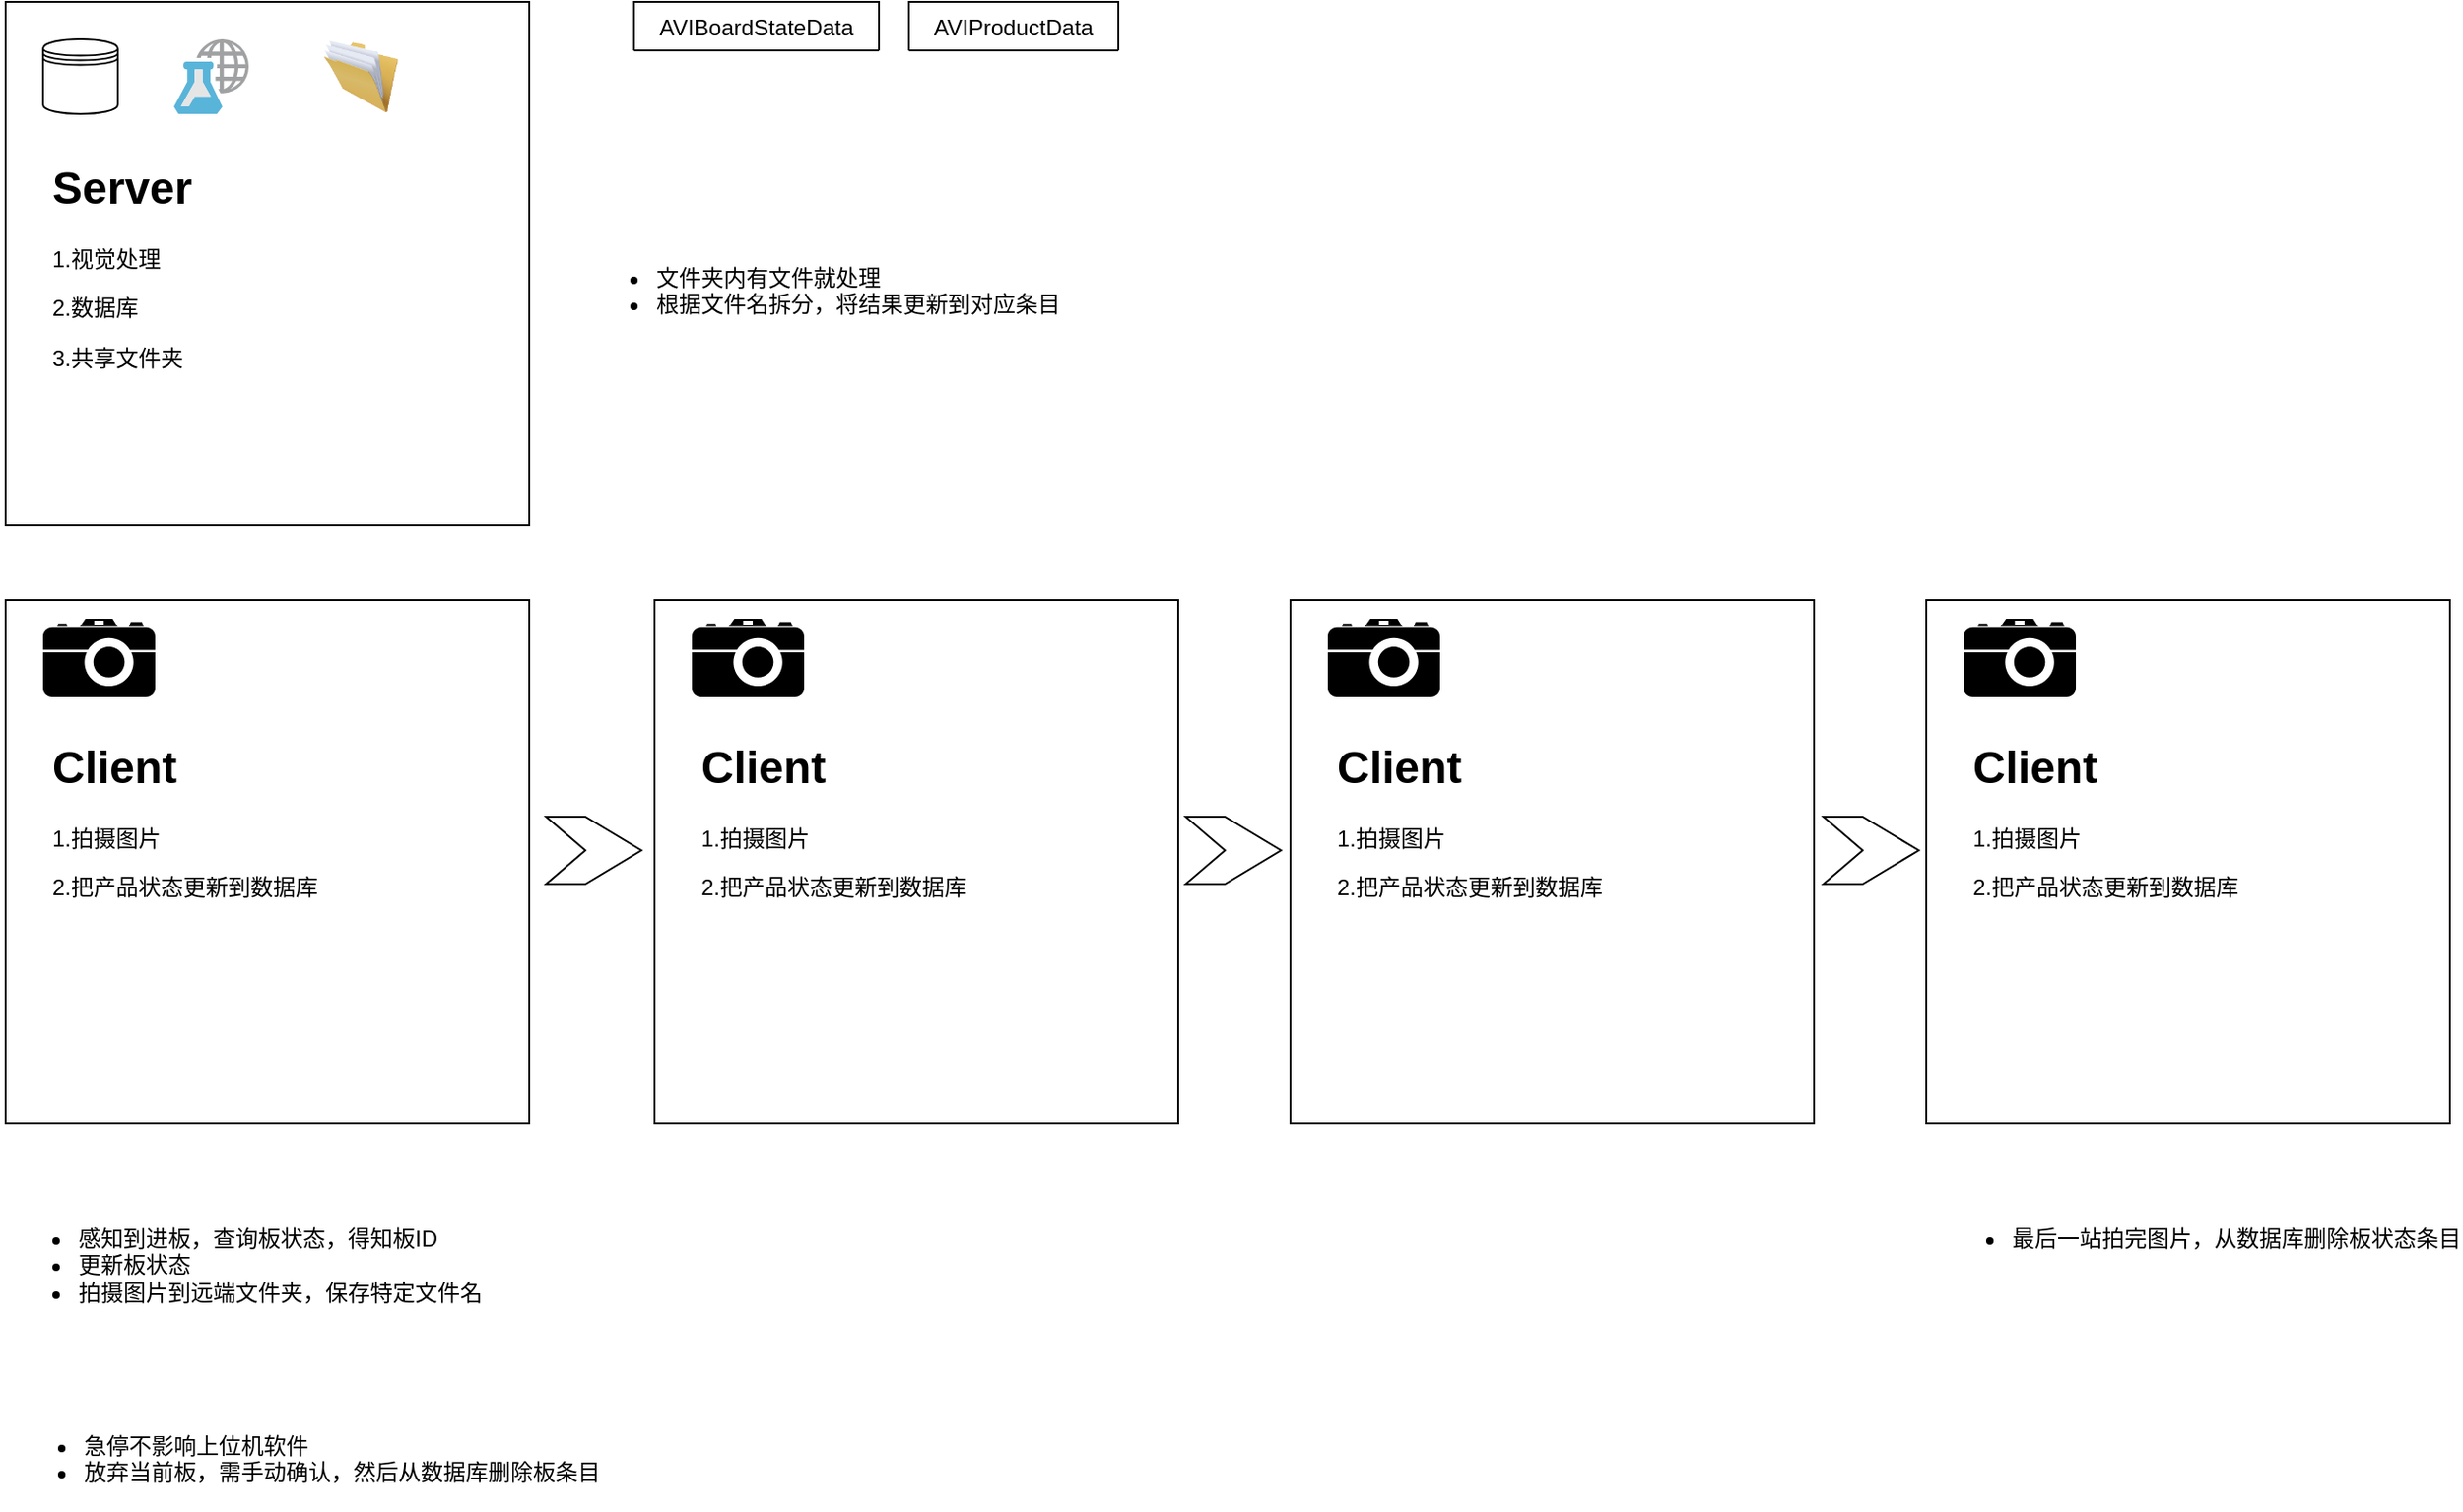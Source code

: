 <mxfile version="13.7.3" type="github">
  <diagram id="neM6gDobTcvTbkAM0NMb" name="Page-1">
    <mxGraphModel dx="1240" dy="1812" grid="0" gridSize="10" guides="1" tooltips="1" connect="1" arrows="1" fold="1" page="1" pageScale="1" pageWidth="827" pageHeight="1169" math="0" shadow="0">
      <root>
        <mxCell id="0" />
        <mxCell id="1" parent="0" />
        <mxCell id="E7cAo8KY-5Jf7l7Yv-IA-1" value="" style="whiteSpace=wrap;html=1;aspect=fixed;" parent="1" vertex="1">
          <mxGeometry x="120" y="40" width="280" height="280" as="geometry" />
        </mxCell>
        <mxCell id="E7cAo8KY-5Jf7l7Yv-IA-24" value="" style="whiteSpace=wrap;html=1;aspect=fixed;" parent="1" vertex="1">
          <mxGeometry x="120" y="-280" width="280" height="280" as="geometry" />
        </mxCell>
        <mxCell id="E7cAo8KY-5Jf7l7Yv-IA-26" value="" style="shape=datastore;whiteSpace=wrap;html=1;" parent="1" vertex="1">
          <mxGeometry x="140" y="-260" width="40" height="40" as="geometry" />
        </mxCell>
        <mxCell id="E7cAo8KY-5Jf7l7Yv-IA-27" value="" style="shape=mxgraph.signs.tech.camera_2;html=1;pointerEvents=1;fillColor=#000000;strokeColor=none;verticalLabelPosition=bottom;verticalAlign=top;align=center;" parent="1" vertex="1">
          <mxGeometry x="140" y="50" width="60" height="42" as="geometry" />
        </mxCell>
        <mxCell id="E7cAo8KY-5Jf7l7Yv-IA-32" value="" style="aspect=fixed;html=1;points=[];align=center;image;fontSize=12;image=img/lib/mscae/Machine_Learning_Studio_Web_Services.svg;" parent="1" vertex="1">
          <mxGeometry x="210" y="-260" width="40" height="40" as="geometry" />
        </mxCell>
        <mxCell id="Ogw6a6FwidyZY-46VILW-1" value="&lt;h1&gt;Server&lt;/h1&gt;&lt;p&gt;1.视觉处理&lt;/p&gt;&lt;p&gt;2.数据库&lt;/p&gt;&lt;p&gt;3.共享文件夹&lt;/p&gt;" style="text;html=1;strokeColor=none;fillColor=none;spacing=5;spacingTop=-20;whiteSpace=wrap;overflow=hidden;rounded=0;" vertex="1" parent="1">
          <mxGeometry x="140" y="-200" width="190" height="120" as="geometry" />
        </mxCell>
        <mxCell id="Ogw6a6FwidyZY-46VILW-2" value="" style="image;html=1;image=img/lib/clip_art/general/Full_Folder_128x128.png" vertex="1" parent="1">
          <mxGeometry x="290" y="-260" width="40" height="40" as="geometry" />
        </mxCell>
        <mxCell id="Ogw6a6FwidyZY-46VILW-3" value="&lt;h1&gt;Client&lt;/h1&gt;&lt;p&gt;1.拍摄图片&lt;/p&gt;&lt;p&gt;2.把产品状态更新到数据库&lt;/p&gt;" style="text;html=1;strokeColor=none;fillColor=none;spacing=5;spacingTop=-20;whiteSpace=wrap;overflow=hidden;rounded=0;" vertex="1" parent="1">
          <mxGeometry x="140" y="110" width="190" height="120" as="geometry" />
        </mxCell>
        <mxCell id="Ogw6a6FwidyZY-46VILW-37" value="AVIBoardStateData" style="swimlane;fontStyle=0;childLayout=stackLayout;horizontal=1;startSize=26;fillColor=none;horizontalStack=0;resizeParent=1;resizeParentMax=0;resizeLast=0;collapsible=1;marginBottom=0;" vertex="1" collapsed="1" parent="1">
          <mxGeometry x="456" y="-280" width="131" height="26" as="geometry">
            <mxRectangle x="456" y="-280" width="140" height="78" as="alternateBounds" />
          </mxGeometry>
        </mxCell>
        <mxCell id="Ogw6a6FwidyZY-46VILW-38" value="BoardID" style="text;strokeColor=none;fillColor=none;align=left;verticalAlign=top;spacingLeft=4;spacingRight=4;overflow=hidden;rotatable=0;points=[[0,0.5],[1,0.5]];portConstraint=eastwest;" vertex="1" parent="Ogw6a6FwidyZY-46VILW-37">
          <mxGeometry y="26" width="131" height="26" as="geometry" />
        </mxCell>
        <mxCell id="Ogw6a6FwidyZY-46VILW-39" value="State" style="text;strokeColor=none;fillColor=none;align=left;verticalAlign=top;spacingLeft=4;spacingRight=4;overflow=hidden;rotatable=0;points=[[0,0.5],[1,0.5]];portConstraint=eastwest;" vertex="1" parent="Ogw6a6FwidyZY-46VILW-37">
          <mxGeometry y="52" width="131" height="26" as="geometry" />
        </mxCell>
        <mxCell id="Ogw6a6FwidyZY-46VILW-50" value="" style="whiteSpace=wrap;html=1;aspect=fixed;" vertex="1" parent="1">
          <mxGeometry x="467" y="40" width="280" height="280" as="geometry" />
        </mxCell>
        <mxCell id="Ogw6a6FwidyZY-46VILW-51" value="" style="shape=mxgraph.signs.tech.camera_2;html=1;pointerEvents=1;fillColor=#000000;strokeColor=none;verticalLabelPosition=bottom;verticalAlign=top;align=center;" vertex="1" parent="1">
          <mxGeometry x="487" y="50" width="60" height="42" as="geometry" />
        </mxCell>
        <mxCell id="Ogw6a6FwidyZY-46VILW-52" value="&lt;h1&gt;Client&lt;/h1&gt;&lt;p&gt;1.拍摄图片&lt;/p&gt;&lt;p&gt;2.把产品状态更新到数据库&lt;/p&gt;" style="text;html=1;strokeColor=none;fillColor=none;spacing=5;spacingTop=-20;whiteSpace=wrap;overflow=hidden;rounded=0;" vertex="1" parent="1">
          <mxGeometry x="487" y="110" width="190" height="120" as="geometry" />
        </mxCell>
        <mxCell id="Ogw6a6FwidyZY-46VILW-53" value="" style="whiteSpace=wrap;html=1;aspect=fixed;" vertex="1" parent="1">
          <mxGeometry x="807" y="40" width="280" height="280" as="geometry" />
        </mxCell>
        <mxCell id="Ogw6a6FwidyZY-46VILW-54" value="" style="shape=mxgraph.signs.tech.camera_2;html=1;pointerEvents=1;fillColor=#000000;strokeColor=none;verticalLabelPosition=bottom;verticalAlign=top;align=center;" vertex="1" parent="1">
          <mxGeometry x="827" y="50" width="60" height="42" as="geometry" />
        </mxCell>
        <mxCell id="Ogw6a6FwidyZY-46VILW-55" value="&lt;h1&gt;Client&lt;/h1&gt;&lt;p&gt;1.拍摄图片&lt;/p&gt;&lt;p&gt;2.把产品状态更新到数据库&lt;/p&gt;" style="text;html=1;strokeColor=none;fillColor=none;spacing=5;spacingTop=-20;whiteSpace=wrap;overflow=hidden;rounded=0;" vertex="1" parent="1">
          <mxGeometry x="827" y="110" width="190" height="120" as="geometry" />
        </mxCell>
        <mxCell id="Ogw6a6FwidyZY-46VILW-56" value="" style="whiteSpace=wrap;html=1;aspect=fixed;" vertex="1" parent="1">
          <mxGeometry x="1147" y="40" width="280" height="280" as="geometry" />
        </mxCell>
        <mxCell id="Ogw6a6FwidyZY-46VILW-57" value="" style="shape=mxgraph.signs.tech.camera_2;html=1;pointerEvents=1;fillColor=#000000;strokeColor=none;verticalLabelPosition=bottom;verticalAlign=top;align=center;" vertex="1" parent="1">
          <mxGeometry x="1167" y="50" width="60" height="42" as="geometry" />
        </mxCell>
        <mxCell id="Ogw6a6FwidyZY-46VILW-58" value="&lt;h1&gt;Client&lt;/h1&gt;&lt;p&gt;1.拍摄图片&lt;/p&gt;&lt;p&gt;2.把产品状态更新到数据库&lt;/p&gt;" style="text;html=1;strokeColor=none;fillColor=none;spacing=5;spacingTop=-20;whiteSpace=wrap;overflow=hidden;rounded=0;" vertex="1" parent="1">
          <mxGeometry x="1167" y="110" width="190" height="120" as="geometry" />
        </mxCell>
        <mxCell id="Ogw6a6FwidyZY-46VILW-59" value="&lt;div&gt;&lt;ul&gt;&lt;li&gt;文件夹内有文件就处理&lt;/li&gt;&lt;li&gt;根据文件名拆分，将结果更新到对应条目&lt;/li&gt;&lt;/ul&gt;&lt;/div&gt;" style="shape=image;html=1;verticalAlign=top;verticalLabelPosition=bottom;labelBackgroundColor=#ffffff;imageAspect=0;aspect=fixed;image=https://cdn1.iconfinder.com/data/icons/CrystalClear/128x128/apps/ktip.png;align=left;" vertex="1" parent="1">
          <mxGeometry x="426" y="-188" width="30" height="30" as="geometry" />
        </mxCell>
        <mxCell id="Ogw6a6FwidyZY-46VILW-60" value="&lt;ul&gt;&lt;li&gt;感知到进板，查询板状态，得知板ID&lt;/li&gt;&lt;li&gt;更新板状态&lt;/li&gt;&lt;li&gt;拍摄图片到远端文件夹，保存特定文件名&lt;/li&gt;&lt;/ul&gt;" style="shape=image;html=1;verticalAlign=top;verticalLabelPosition=bottom;labelBackgroundColor=#ffffff;imageAspect=0;aspect=fixed;image=https://cdn1.iconfinder.com/data/icons/CrystalClear/128x128/apps/ktip.png;align=left;" vertex="1" parent="1">
          <mxGeometry x="117" y="326" width="30" height="30" as="geometry" />
        </mxCell>
        <mxCell id="Ogw6a6FwidyZY-46VILW-62" value="&lt;ul&gt;&lt;li&gt;急停不影响上位机软件&lt;/li&gt;&lt;li&gt;放弃当前板，需手动确认，然后从数据库删除板条目&lt;/li&gt;&lt;/ul&gt;" style="shape=image;html=1;verticalAlign=top;verticalLabelPosition=bottom;labelBackgroundColor=#ffffff;imageAspect=0;aspect=fixed;image=https://cdn4.iconfinder.com/data/icons/32x32-free-design-icons/32/Delete.png;align=left;" vertex="1" parent="1">
          <mxGeometry x="120" y="437" width="30" height="30" as="geometry" />
        </mxCell>
        <mxCell id="Ogw6a6FwidyZY-46VILW-64" value="&lt;ul&gt;&lt;li&gt;最后一站拍完图片，从数据库删除板状态条目&lt;/li&gt;&lt;/ul&gt;" style="shape=image;html=1;verticalAlign=top;verticalLabelPosition=bottom;labelBackgroundColor=#ffffff;imageAspect=0;aspect=fixed;image=https://cdn2.iconfinder.com/data/icons/circle-icons-1/64/stop-128.png;align=left;" vertex="1" parent="1">
          <mxGeometry x="1151" y="326" width="30" height="30" as="geometry" />
        </mxCell>
        <mxCell id="Ogw6a6FwidyZY-46VILW-41" value="AVIProductData" style="swimlane;fontStyle=0;childLayout=stackLayout;horizontal=1;startSize=26;fillColor=none;horizontalStack=0;resizeParent=1;resizeParentMax=0;resizeLast=0;collapsible=1;marginBottom=0;" vertex="1" collapsed="1" parent="1">
          <mxGeometry x="603" y="-280" width="112" height="26" as="geometry">
            <mxRectangle x="603" y="-280" width="140" height="182" as="alternateBounds" />
          </mxGeometry>
        </mxCell>
        <mxCell id="Ogw6a6FwidyZY-46VILW-42" value="Barcode" style="text;strokeColor=none;fillColor=none;align=left;verticalAlign=top;spacingLeft=4;spacingRight=4;overflow=hidden;rotatable=0;points=[[0,0.5],[1,0.5]];portConstraint=eastwest;" vertex="1" parent="Ogw6a6FwidyZY-46VILW-41">
          <mxGeometry y="26" width="112" height="26" as="geometry" />
        </mxCell>
        <mxCell id="Ogw6a6FwidyZY-46VILW-43" value="BoardID" style="text;strokeColor=none;fillColor=none;align=left;verticalAlign=top;spacingLeft=4;spacingRight=4;overflow=hidden;rotatable=0;points=[[0,0.5],[1,0.5]];portConstraint=eastwest;" vertex="1" parent="Ogw6a6FwidyZY-46VILW-41">
          <mxGeometry y="52" width="112" height="26" as="geometry" />
        </mxCell>
        <mxCell id="Ogw6a6FwidyZY-46VILW-44" value="PcsIndex" style="text;strokeColor=none;fillColor=none;align=left;verticalAlign=top;spacingLeft=4;spacingRight=4;overflow=hidden;rotatable=0;points=[[0,0.5],[1,0.5]];portConstraint=eastwest;" vertex="1" parent="Ogw6a6FwidyZY-46VILW-41">
          <mxGeometry y="78" width="112" height="26" as="geometry" />
        </mxCell>
        <mxCell id="Ogw6a6FwidyZY-46VILW-47" value="Item1" style="text;strokeColor=none;fillColor=none;align=left;verticalAlign=top;spacingLeft=4;spacingRight=4;overflow=hidden;rotatable=0;points=[[0,0.5],[1,0.5]];portConstraint=eastwest;" vertex="1" parent="Ogw6a6FwidyZY-46VILW-41">
          <mxGeometry y="104" width="112" height="26" as="geometry" />
        </mxCell>
        <mxCell id="Ogw6a6FwidyZY-46VILW-48" value="Item2" style="text;strokeColor=none;fillColor=none;align=left;verticalAlign=top;spacingLeft=4;spacingRight=4;overflow=hidden;rotatable=0;points=[[0,0.5],[1,0.5]];portConstraint=eastwest;" vertex="1" parent="Ogw6a6FwidyZY-46VILW-41">
          <mxGeometry y="130" width="112" height="26" as="geometry" />
        </mxCell>
        <mxCell id="Ogw6a6FwidyZY-46VILW-49" value="Item3" style="text;strokeColor=none;fillColor=none;align=left;verticalAlign=top;spacingLeft=4;spacingRight=4;overflow=hidden;rotatable=0;points=[[0,0.5],[1,0.5]];portConstraint=eastwest;" vertex="1" parent="Ogw6a6FwidyZY-46VILW-41">
          <mxGeometry y="156" width="112" height="26" as="geometry" />
        </mxCell>
        <mxCell id="Ogw6a6FwidyZY-46VILW-66" value="" style="html=1;shadow=0;dashed=0;align=center;verticalAlign=middle;shape=mxgraph.arrows2.arrow;dy=0;dx=30;notch=21;" vertex="1" parent="1">
          <mxGeometry x="409" y="156.0" width="51" height="36" as="geometry" />
        </mxCell>
        <mxCell id="Ogw6a6FwidyZY-46VILW-67" value="" style="html=1;shadow=0;dashed=0;align=center;verticalAlign=middle;shape=mxgraph.arrows2.arrow;dy=0;dx=30;notch=21;" vertex="1" parent="1">
          <mxGeometry x="751" y="156" width="51" height="36" as="geometry" />
        </mxCell>
        <mxCell id="Ogw6a6FwidyZY-46VILW-68" value="" style="html=1;shadow=0;dashed=0;align=center;verticalAlign=middle;shape=mxgraph.arrows2.arrow;dy=0;dx=30;notch=21;" vertex="1" parent="1">
          <mxGeometry x="1092" y="156" width="51" height="36" as="geometry" />
        </mxCell>
      </root>
    </mxGraphModel>
  </diagram>
</mxfile>
